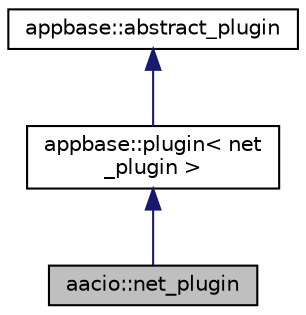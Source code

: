digraph "aacio::net_plugin"
{
  edge [fontname="Helvetica",fontsize="10",labelfontname="Helvetica",labelfontsize="10"];
  node [fontname="Helvetica",fontsize="10",shape=record];
  Node0 [label="aacio::net_plugin",height=0.2,width=0.4,color="black", fillcolor="grey75", style="filled", fontcolor="black"];
  Node1 -> Node0 [dir="back",color="midnightblue",fontsize="10",style="solid",fontname="Helvetica"];
  Node1 [label="appbase::plugin\< net\l_plugin \>",height=0.2,width=0.4,color="black", fillcolor="white", style="filled",URL="$classappbase_1_1plugin.html"];
  Node2 -> Node1 [dir="back",color="midnightblue",fontsize="10",style="solid",fontname="Helvetica"];
  Node2 [label="appbase::abstract_plugin",height=0.2,width=0.4,color="black", fillcolor="white", style="filled",URL="$classappbase_1_1abstract__plugin.html"];
}
